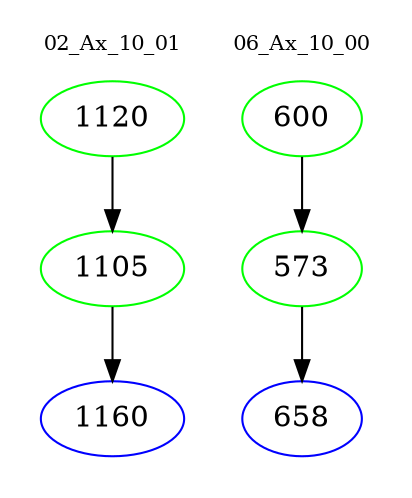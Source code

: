 digraph{
subgraph cluster_0 {
color = white
label = "02_Ax_10_01";
fontsize=10;
T0_1120 [label="1120", color="green"]
T0_1120 -> T0_1105 [color="black"]
T0_1105 [label="1105", color="green"]
T0_1105 -> T0_1160 [color="black"]
T0_1160 [label="1160", color="blue"]
}
subgraph cluster_1 {
color = white
label = "06_Ax_10_00";
fontsize=10;
T1_600 [label="600", color="green"]
T1_600 -> T1_573 [color="black"]
T1_573 [label="573", color="green"]
T1_573 -> T1_658 [color="black"]
T1_658 [label="658", color="blue"]
}
}
